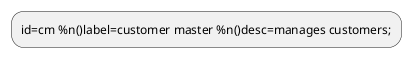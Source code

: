 {
  "sha1": "2m9qi0s2ogemqo1s9ewqh159zsxg9r7",
  "insertion": {
    "when": "2024-05-30T20:48:20.046Z",
    "url": "https://forum.plantuml.net/11192/json-structures-inside-a-function",
    "user": "plantuml@gmail.com"
  }
}
@startuml
!$data={"participants" :[ 
{"id": "cm" ,"label": "customer master","desc": "manages customers"},
{"id": "tm" ,"label": "transaction manager","desc": "manages transactions"},
{"id": "am" ,"label": "account master","desc": "manages accounts"}
]
}


!unquoted function $lookup($id)
!foreach $part in $data.participants
  !if $part.id == $id
    !return "id=" + $part.id + " %n()label=" + $part.label + " %n()desc=" + $part.desc + ";" 
  !endif
!endfor
!return "not found"
!endfunction

!$desc = $lookup("cm")
:$desc;
@enduml
